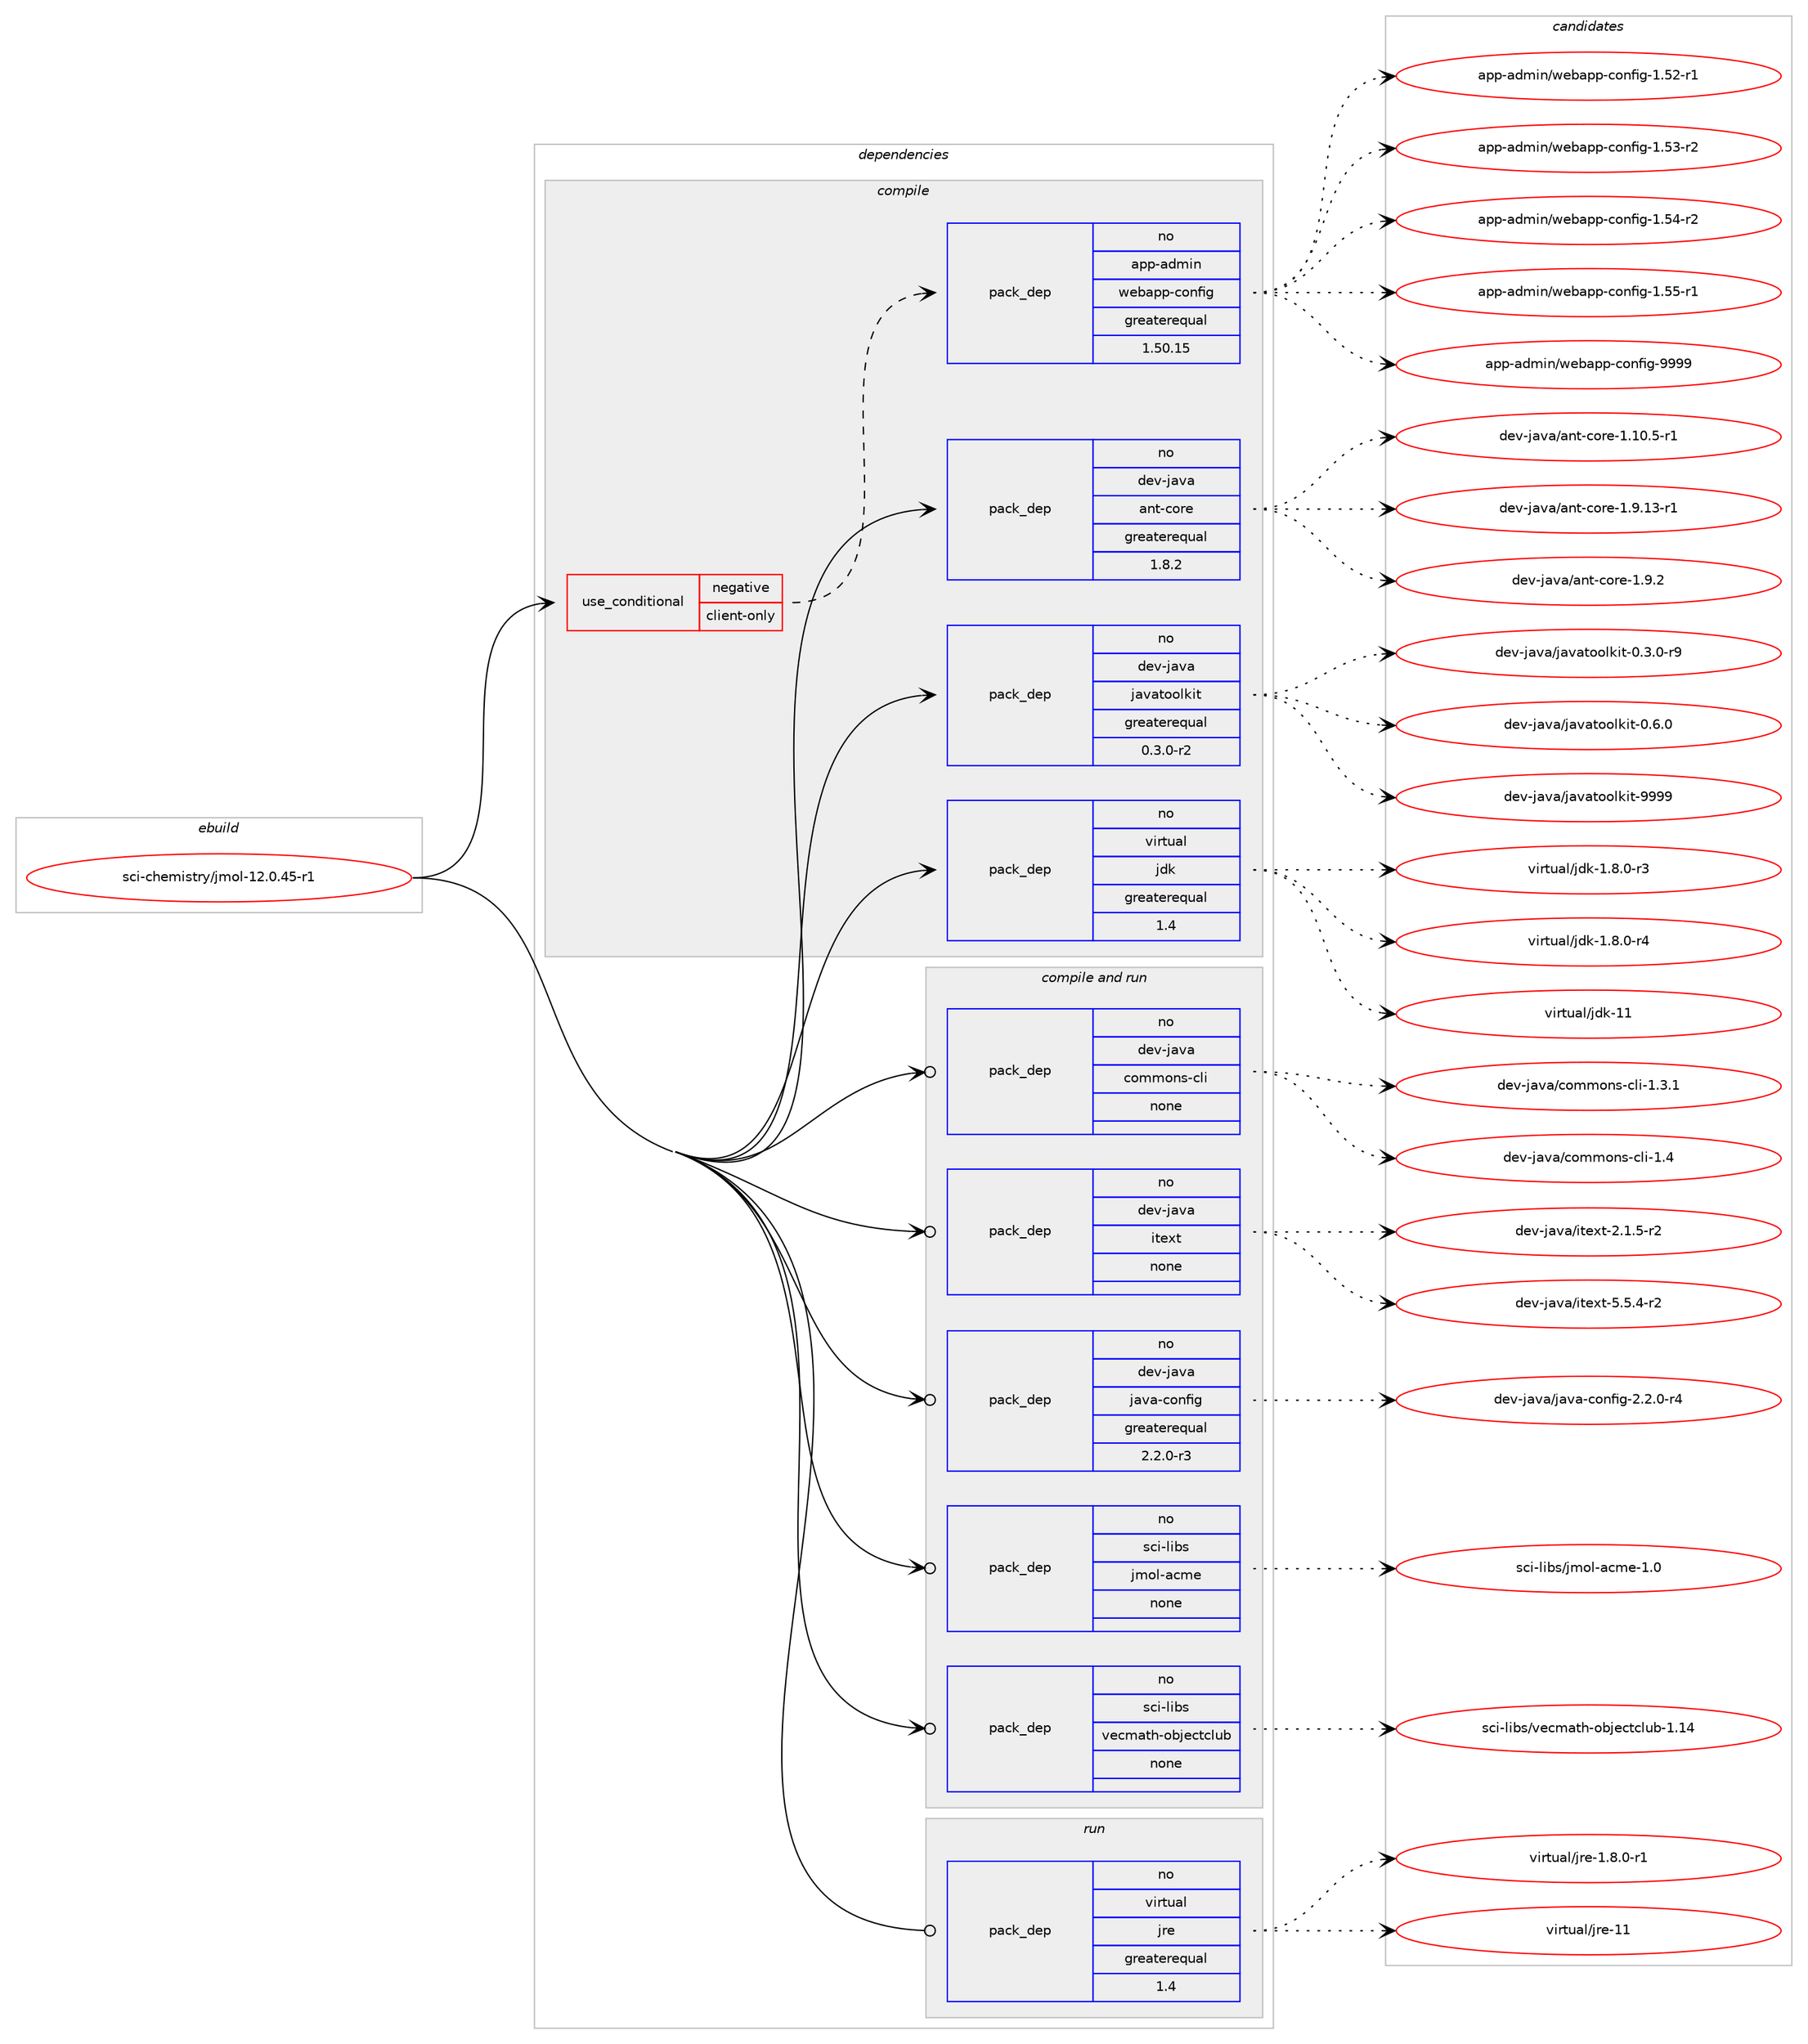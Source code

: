 digraph prolog {

# *************
# Graph options
# *************

newrank=true;
concentrate=true;
compound=true;
graph [rankdir=LR,fontname=Helvetica,fontsize=10,ranksep=1.5];#, ranksep=2.5, nodesep=0.2];
edge  [arrowhead=vee];
node  [fontname=Helvetica,fontsize=10];

# **********
# The ebuild
# **********

subgraph cluster_leftcol {
color=gray;
rank=same;
label=<<i>ebuild</i>>;
id [label="sci-chemistry/jmol-12.0.45-r1", color=red, width=4, href="../sci-chemistry/jmol-12.0.45-r1.svg"];
}

# ****************
# The dependencies
# ****************

subgraph cluster_midcol {
color=gray;
label=<<i>dependencies</i>>;
subgraph cluster_compile {
fillcolor="#eeeeee";
style=filled;
label=<<i>compile</i>>;
subgraph cond452439 {
dependency1688195 [label=<<TABLE BORDER="0" CELLBORDER="1" CELLSPACING="0" CELLPADDING="4"><TR><TD ROWSPAN="3" CELLPADDING="10">use_conditional</TD></TR><TR><TD>negative</TD></TR><TR><TD>client-only</TD></TR></TABLE>>, shape=none, color=red];
subgraph pack1208113 {
dependency1688196 [label=<<TABLE BORDER="0" CELLBORDER="1" CELLSPACING="0" CELLPADDING="4" WIDTH="220"><TR><TD ROWSPAN="6" CELLPADDING="30">pack_dep</TD></TR><TR><TD WIDTH="110">no</TD></TR><TR><TD>app-admin</TD></TR><TR><TD>webapp-config</TD></TR><TR><TD>greaterequal</TD></TR><TR><TD>1.50.15</TD></TR></TABLE>>, shape=none, color=blue];
}
dependency1688195:e -> dependency1688196:w [weight=20,style="dashed",arrowhead="vee"];
}
id:e -> dependency1688195:w [weight=20,style="solid",arrowhead="vee"];
subgraph pack1208114 {
dependency1688197 [label=<<TABLE BORDER="0" CELLBORDER="1" CELLSPACING="0" CELLPADDING="4" WIDTH="220"><TR><TD ROWSPAN="6" CELLPADDING="30">pack_dep</TD></TR><TR><TD WIDTH="110">no</TD></TR><TR><TD>dev-java</TD></TR><TR><TD>ant-core</TD></TR><TR><TD>greaterequal</TD></TR><TR><TD>1.8.2</TD></TR></TABLE>>, shape=none, color=blue];
}
id:e -> dependency1688197:w [weight=20,style="solid",arrowhead="vee"];
subgraph pack1208115 {
dependency1688198 [label=<<TABLE BORDER="0" CELLBORDER="1" CELLSPACING="0" CELLPADDING="4" WIDTH="220"><TR><TD ROWSPAN="6" CELLPADDING="30">pack_dep</TD></TR><TR><TD WIDTH="110">no</TD></TR><TR><TD>dev-java</TD></TR><TR><TD>javatoolkit</TD></TR><TR><TD>greaterequal</TD></TR><TR><TD>0.3.0-r2</TD></TR></TABLE>>, shape=none, color=blue];
}
id:e -> dependency1688198:w [weight=20,style="solid",arrowhead="vee"];
subgraph pack1208116 {
dependency1688199 [label=<<TABLE BORDER="0" CELLBORDER="1" CELLSPACING="0" CELLPADDING="4" WIDTH="220"><TR><TD ROWSPAN="6" CELLPADDING="30">pack_dep</TD></TR><TR><TD WIDTH="110">no</TD></TR><TR><TD>virtual</TD></TR><TR><TD>jdk</TD></TR><TR><TD>greaterequal</TD></TR><TR><TD>1.4</TD></TR></TABLE>>, shape=none, color=blue];
}
id:e -> dependency1688199:w [weight=20,style="solid",arrowhead="vee"];
}
subgraph cluster_compileandrun {
fillcolor="#eeeeee";
style=filled;
label=<<i>compile and run</i>>;
subgraph pack1208117 {
dependency1688200 [label=<<TABLE BORDER="0" CELLBORDER="1" CELLSPACING="0" CELLPADDING="4" WIDTH="220"><TR><TD ROWSPAN="6" CELLPADDING="30">pack_dep</TD></TR><TR><TD WIDTH="110">no</TD></TR><TR><TD>dev-java</TD></TR><TR><TD>commons-cli</TD></TR><TR><TD>none</TD></TR><TR><TD></TD></TR></TABLE>>, shape=none, color=blue];
}
id:e -> dependency1688200:w [weight=20,style="solid",arrowhead="odotvee"];
subgraph pack1208118 {
dependency1688201 [label=<<TABLE BORDER="0" CELLBORDER="1" CELLSPACING="0" CELLPADDING="4" WIDTH="220"><TR><TD ROWSPAN="6" CELLPADDING="30">pack_dep</TD></TR><TR><TD WIDTH="110">no</TD></TR><TR><TD>dev-java</TD></TR><TR><TD>itext</TD></TR><TR><TD>none</TD></TR><TR><TD></TD></TR></TABLE>>, shape=none, color=blue];
}
id:e -> dependency1688201:w [weight=20,style="solid",arrowhead="odotvee"];
subgraph pack1208119 {
dependency1688202 [label=<<TABLE BORDER="0" CELLBORDER="1" CELLSPACING="0" CELLPADDING="4" WIDTH="220"><TR><TD ROWSPAN="6" CELLPADDING="30">pack_dep</TD></TR><TR><TD WIDTH="110">no</TD></TR><TR><TD>dev-java</TD></TR><TR><TD>java-config</TD></TR><TR><TD>greaterequal</TD></TR><TR><TD>2.2.0-r3</TD></TR></TABLE>>, shape=none, color=blue];
}
id:e -> dependency1688202:w [weight=20,style="solid",arrowhead="odotvee"];
subgraph pack1208120 {
dependency1688203 [label=<<TABLE BORDER="0" CELLBORDER="1" CELLSPACING="0" CELLPADDING="4" WIDTH="220"><TR><TD ROWSPAN="6" CELLPADDING="30">pack_dep</TD></TR><TR><TD WIDTH="110">no</TD></TR><TR><TD>sci-libs</TD></TR><TR><TD>jmol-acme</TD></TR><TR><TD>none</TD></TR><TR><TD></TD></TR></TABLE>>, shape=none, color=blue];
}
id:e -> dependency1688203:w [weight=20,style="solid",arrowhead="odotvee"];
subgraph pack1208121 {
dependency1688204 [label=<<TABLE BORDER="0" CELLBORDER="1" CELLSPACING="0" CELLPADDING="4" WIDTH="220"><TR><TD ROWSPAN="6" CELLPADDING="30">pack_dep</TD></TR><TR><TD WIDTH="110">no</TD></TR><TR><TD>sci-libs</TD></TR><TR><TD>vecmath-objectclub</TD></TR><TR><TD>none</TD></TR><TR><TD></TD></TR></TABLE>>, shape=none, color=blue];
}
id:e -> dependency1688204:w [weight=20,style="solid",arrowhead="odotvee"];
}
subgraph cluster_run {
fillcolor="#eeeeee";
style=filled;
label=<<i>run</i>>;
subgraph pack1208122 {
dependency1688205 [label=<<TABLE BORDER="0" CELLBORDER="1" CELLSPACING="0" CELLPADDING="4" WIDTH="220"><TR><TD ROWSPAN="6" CELLPADDING="30">pack_dep</TD></TR><TR><TD WIDTH="110">no</TD></TR><TR><TD>virtual</TD></TR><TR><TD>jre</TD></TR><TR><TD>greaterequal</TD></TR><TR><TD>1.4</TD></TR></TABLE>>, shape=none, color=blue];
}
id:e -> dependency1688205:w [weight=20,style="solid",arrowhead="odot"];
}
}

# **************
# The candidates
# **************

subgraph cluster_choices {
rank=same;
color=gray;
label=<<i>candidates</i>>;

subgraph choice1208113 {
color=black;
nodesep=1;
choice971121124597100109105110471191019897112112459911111010210510345494653504511449 [label="app-admin/webapp-config-1.52-r1", color=red, width=4,href="../app-admin/webapp-config-1.52-r1.svg"];
choice971121124597100109105110471191019897112112459911111010210510345494653514511450 [label="app-admin/webapp-config-1.53-r2", color=red, width=4,href="../app-admin/webapp-config-1.53-r2.svg"];
choice971121124597100109105110471191019897112112459911111010210510345494653524511450 [label="app-admin/webapp-config-1.54-r2", color=red, width=4,href="../app-admin/webapp-config-1.54-r2.svg"];
choice971121124597100109105110471191019897112112459911111010210510345494653534511449 [label="app-admin/webapp-config-1.55-r1", color=red, width=4,href="../app-admin/webapp-config-1.55-r1.svg"];
choice97112112459710010910511047119101989711211245991111101021051034557575757 [label="app-admin/webapp-config-9999", color=red, width=4,href="../app-admin/webapp-config-9999.svg"];
dependency1688196:e -> choice971121124597100109105110471191019897112112459911111010210510345494653504511449:w [style=dotted,weight="100"];
dependency1688196:e -> choice971121124597100109105110471191019897112112459911111010210510345494653514511450:w [style=dotted,weight="100"];
dependency1688196:e -> choice971121124597100109105110471191019897112112459911111010210510345494653524511450:w [style=dotted,weight="100"];
dependency1688196:e -> choice971121124597100109105110471191019897112112459911111010210510345494653534511449:w [style=dotted,weight="100"];
dependency1688196:e -> choice97112112459710010910511047119101989711211245991111101021051034557575757:w [style=dotted,weight="100"];
}
subgraph choice1208114 {
color=black;
nodesep=1;
choice10010111845106971189747971101164599111114101454946494846534511449 [label="dev-java/ant-core-1.10.5-r1", color=red, width=4,href="../dev-java/ant-core-1.10.5-r1.svg"];
choice10010111845106971189747971101164599111114101454946574649514511449 [label="dev-java/ant-core-1.9.13-r1", color=red, width=4,href="../dev-java/ant-core-1.9.13-r1.svg"];
choice10010111845106971189747971101164599111114101454946574650 [label="dev-java/ant-core-1.9.2", color=red, width=4,href="../dev-java/ant-core-1.9.2.svg"];
dependency1688197:e -> choice10010111845106971189747971101164599111114101454946494846534511449:w [style=dotted,weight="100"];
dependency1688197:e -> choice10010111845106971189747971101164599111114101454946574649514511449:w [style=dotted,weight="100"];
dependency1688197:e -> choice10010111845106971189747971101164599111114101454946574650:w [style=dotted,weight="100"];
}
subgraph choice1208115 {
color=black;
nodesep=1;
choice1001011184510697118974710697118971161111111081071051164548465146484511457 [label="dev-java/javatoolkit-0.3.0-r9", color=red, width=4,href="../dev-java/javatoolkit-0.3.0-r9.svg"];
choice100101118451069711897471069711897116111111108107105116454846544648 [label="dev-java/javatoolkit-0.6.0", color=red, width=4,href="../dev-java/javatoolkit-0.6.0.svg"];
choice1001011184510697118974710697118971161111111081071051164557575757 [label="dev-java/javatoolkit-9999", color=red, width=4,href="../dev-java/javatoolkit-9999.svg"];
dependency1688198:e -> choice1001011184510697118974710697118971161111111081071051164548465146484511457:w [style=dotted,weight="100"];
dependency1688198:e -> choice100101118451069711897471069711897116111111108107105116454846544648:w [style=dotted,weight="100"];
dependency1688198:e -> choice1001011184510697118974710697118971161111111081071051164557575757:w [style=dotted,weight="100"];
}
subgraph choice1208116 {
color=black;
nodesep=1;
choice11810511411611797108471061001074549465646484511451 [label="virtual/jdk-1.8.0-r3", color=red, width=4,href="../virtual/jdk-1.8.0-r3.svg"];
choice11810511411611797108471061001074549465646484511452 [label="virtual/jdk-1.8.0-r4", color=red, width=4,href="../virtual/jdk-1.8.0-r4.svg"];
choice1181051141161179710847106100107454949 [label="virtual/jdk-11", color=red, width=4,href="../virtual/jdk-11.svg"];
dependency1688199:e -> choice11810511411611797108471061001074549465646484511451:w [style=dotted,weight="100"];
dependency1688199:e -> choice11810511411611797108471061001074549465646484511452:w [style=dotted,weight="100"];
dependency1688199:e -> choice1181051141161179710847106100107454949:w [style=dotted,weight="100"];
}
subgraph choice1208117 {
color=black;
nodesep=1;
choice10010111845106971189747991111091091111101154599108105454946514649 [label="dev-java/commons-cli-1.3.1", color=red, width=4,href="../dev-java/commons-cli-1.3.1.svg"];
choice1001011184510697118974799111109109111110115459910810545494652 [label="dev-java/commons-cli-1.4", color=red, width=4,href="../dev-java/commons-cli-1.4.svg"];
dependency1688200:e -> choice10010111845106971189747991111091091111101154599108105454946514649:w [style=dotted,weight="100"];
dependency1688200:e -> choice1001011184510697118974799111109109111110115459910810545494652:w [style=dotted,weight="100"];
}
subgraph choice1208118 {
color=black;
nodesep=1;
choice100101118451069711897471051161011201164550464946534511450 [label="dev-java/itext-2.1.5-r2", color=red, width=4,href="../dev-java/itext-2.1.5-r2.svg"];
choice100101118451069711897471051161011201164553465346524511450 [label="dev-java/itext-5.5.4-r2", color=red, width=4,href="../dev-java/itext-5.5.4-r2.svg"];
dependency1688201:e -> choice100101118451069711897471051161011201164550464946534511450:w [style=dotted,weight="100"];
dependency1688201:e -> choice100101118451069711897471051161011201164553465346524511450:w [style=dotted,weight="100"];
}
subgraph choice1208119 {
color=black;
nodesep=1;
choice10010111845106971189747106971189745991111101021051034550465046484511452 [label="dev-java/java-config-2.2.0-r4", color=red, width=4,href="../dev-java/java-config-2.2.0-r4.svg"];
dependency1688202:e -> choice10010111845106971189747106971189745991111101021051034550465046484511452:w [style=dotted,weight="100"];
}
subgraph choice1208120 {
color=black;
nodesep=1;
choice1159910545108105981154710610911110845979910910145494648 [label="sci-libs/jmol-acme-1.0", color=red, width=4,href="../sci-libs/jmol-acme-1.0.svg"];
dependency1688203:e -> choice1159910545108105981154710610911110845979910910145494648:w [style=dotted,weight="100"];
}
subgraph choice1208121 {
color=black;
nodesep=1;
choice11599105451081059811547118101991099711610445111981061019911699108117984549464952 [label="sci-libs/vecmath-objectclub-1.14", color=red, width=4,href="../sci-libs/vecmath-objectclub-1.14.svg"];
dependency1688204:e -> choice11599105451081059811547118101991099711610445111981061019911699108117984549464952:w [style=dotted,weight="100"];
}
subgraph choice1208122 {
color=black;
nodesep=1;
choice11810511411611797108471061141014549465646484511449 [label="virtual/jre-1.8.0-r1", color=red, width=4,href="../virtual/jre-1.8.0-r1.svg"];
choice1181051141161179710847106114101454949 [label="virtual/jre-11", color=red, width=4,href="../virtual/jre-11.svg"];
dependency1688205:e -> choice11810511411611797108471061141014549465646484511449:w [style=dotted,weight="100"];
dependency1688205:e -> choice1181051141161179710847106114101454949:w [style=dotted,weight="100"];
}
}

}
